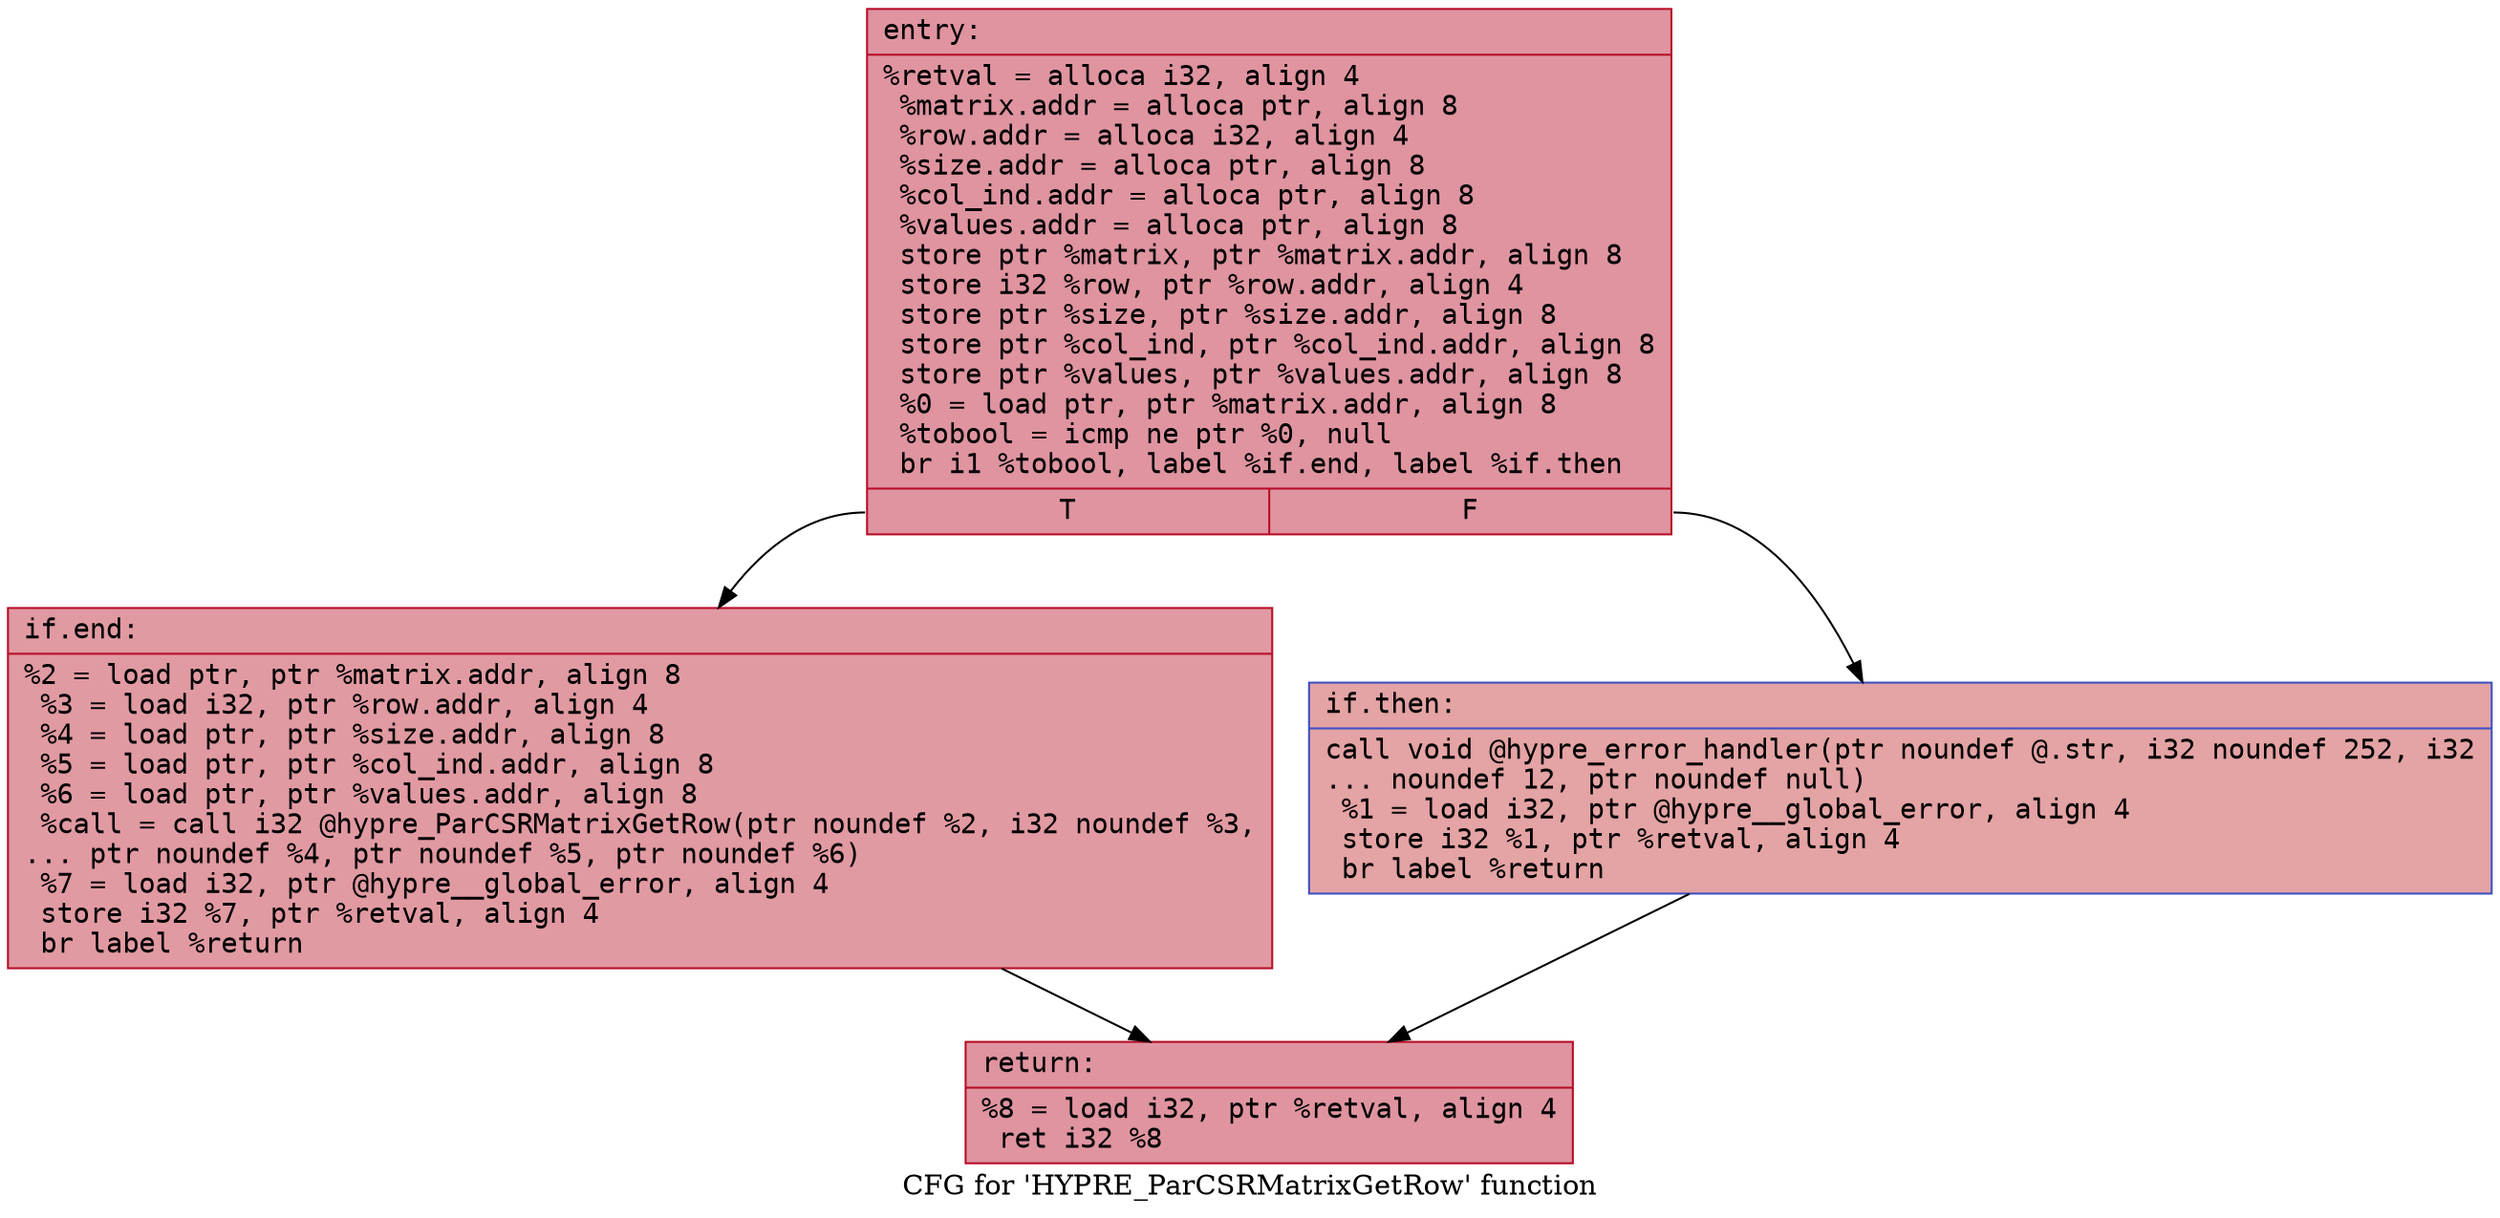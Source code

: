 digraph "CFG for 'HYPRE_ParCSRMatrixGetRow' function" {
	label="CFG for 'HYPRE_ParCSRMatrixGetRow' function";

	Node0x562ae1c70660 [shape=record,color="#b70d28ff", style=filled, fillcolor="#b70d2870" fontname="Courier",label="{entry:\l|  %retval = alloca i32, align 4\l  %matrix.addr = alloca ptr, align 8\l  %row.addr = alloca i32, align 4\l  %size.addr = alloca ptr, align 8\l  %col_ind.addr = alloca ptr, align 8\l  %values.addr = alloca ptr, align 8\l  store ptr %matrix, ptr %matrix.addr, align 8\l  store i32 %row, ptr %row.addr, align 4\l  store ptr %size, ptr %size.addr, align 8\l  store ptr %col_ind, ptr %col_ind.addr, align 8\l  store ptr %values, ptr %values.addr, align 8\l  %0 = load ptr, ptr %matrix.addr, align 8\l  %tobool = icmp ne ptr %0, null\l  br i1 %tobool, label %if.end, label %if.then\l|{<s0>T|<s1>F}}"];
	Node0x562ae1c70660:s0 -> Node0x562ae1c70ab0[tooltip="entry -> if.end\nProbability 62.50%" ];
	Node0x562ae1c70660:s1 -> Node0x562ae1c70b20[tooltip="entry -> if.then\nProbability 37.50%" ];
	Node0x562ae1c70b20 [shape=record,color="#3d50c3ff", style=filled, fillcolor="#c32e3170" fontname="Courier",label="{if.then:\l|  call void @hypre_error_handler(ptr noundef @.str, i32 noundef 252, i32\l... noundef 12, ptr noundef null)\l  %1 = load i32, ptr @hypre__global_error, align 4\l  store i32 %1, ptr %retval, align 4\l  br label %return\l}"];
	Node0x562ae1c70b20 -> Node0x562ae1c67c60[tooltip="if.then -> return\nProbability 100.00%" ];
	Node0x562ae1c70ab0 [shape=record,color="#b70d28ff", style=filled, fillcolor="#bb1b2c70" fontname="Courier",label="{if.end:\l|  %2 = load ptr, ptr %matrix.addr, align 8\l  %3 = load i32, ptr %row.addr, align 4\l  %4 = load ptr, ptr %size.addr, align 8\l  %5 = load ptr, ptr %col_ind.addr, align 8\l  %6 = load ptr, ptr %values.addr, align 8\l  %call = call i32 @hypre_ParCSRMatrixGetRow(ptr noundef %2, i32 noundef %3,\l... ptr noundef %4, ptr noundef %5, ptr noundef %6)\l  %7 = load i32, ptr @hypre__global_error, align 4\l  store i32 %7, ptr %retval, align 4\l  br label %return\l}"];
	Node0x562ae1c70ab0 -> Node0x562ae1c67c60[tooltip="if.end -> return\nProbability 100.00%" ];
	Node0x562ae1c67c60 [shape=record,color="#b70d28ff", style=filled, fillcolor="#b70d2870" fontname="Courier",label="{return:\l|  %8 = load i32, ptr %retval, align 4\l  ret i32 %8\l}"];
}
